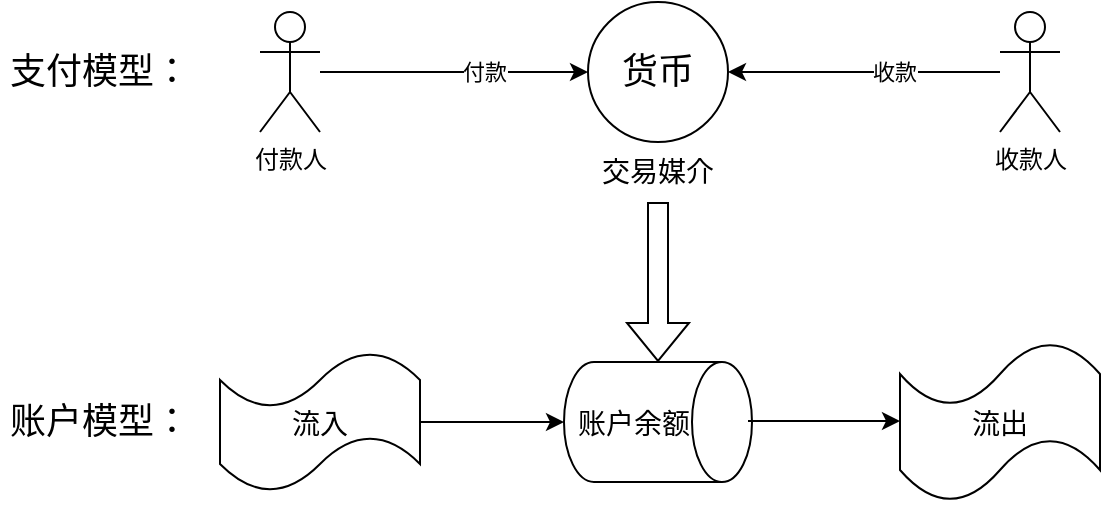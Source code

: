 <mxfile version="20.1.1" type="github"><diagram id="f6H1rkS5LVtp8DxBB44C" name="Page-1"><mxGraphModel dx="1422" dy="762" grid="1" gridSize="10" guides="1" tooltips="1" connect="1" arrows="1" fold="1" page="1" pageScale="1" pageWidth="827" pageHeight="1169" math="0" shadow="0"><root><mxCell id="0"/><mxCell id="1" parent="0"/><mxCell id="CPrKHJD8Jtr9ogx_GKBD-1" value="付款人" style="shape=umlActor;verticalLabelPosition=bottom;verticalAlign=top;html=1;outlineConnect=0;" vertex="1" parent="1"><mxGeometry x="180" y="220" width="30" height="60" as="geometry"/></mxCell><mxCell id="CPrKHJD8Jtr9ogx_GKBD-2" value="收款人" style="shape=umlActor;verticalLabelPosition=bottom;verticalAlign=top;html=1;outlineConnect=0;" vertex="1" parent="1"><mxGeometry x="550" y="220" width="30" height="60" as="geometry"/></mxCell><mxCell id="CPrKHJD8Jtr9ogx_GKBD-4" value="&lt;font style=&quot;font-size: 18px;&quot;&gt;货币&lt;/font&gt;" style="ellipse;whiteSpace=wrap;html=1;aspect=fixed;" vertex="1" parent="1"><mxGeometry x="344" y="215" width="70" height="70" as="geometry"/></mxCell><mxCell id="CPrKHJD8Jtr9ogx_GKBD-5" value="" style="endArrow=classic;html=1;rounded=0;entryX=0;entryY=0.5;entryDx=0;entryDy=0;" edge="1" parent="1" target="CPrKHJD8Jtr9ogx_GKBD-4"><mxGeometry relative="1" as="geometry"><mxPoint x="210" y="250" as="sourcePoint"/><mxPoint x="280" y="250" as="targetPoint"/></mxGeometry></mxCell><mxCell id="CPrKHJD8Jtr9ogx_GKBD-6" value="付款" style="edgeLabel;resizable=0;html=1;align=center;verticalAlign=middle;" connectable="0" vertex="1" parent="CPrKHJD8Jtr9ogx_GKBD-5"><mxGeometry relative="1" as="geometry"><mxPoint x="15" as="offset"/></mxGeometry></mxCell><mxCell id="CPrKHJD8Jtr9ogx_GKBD-8" value="" style="endArrow=classic;html=1;rounded=0;entryX=1;entryY=0.5;entryDx=0;entryDy=0;" edge="1" parent="1" source="CPrKHJD8Jtr9ogx_GKBD-2" target="CPrKHJD8Jtr9ogx_GKBD-4"><mxGeometry relative="1" as="geometry"><mxPoint x="414" y="249.5" as="sourcePoint"/><mxPoint x="548" y="249.5" as="targetPoint"/></mxGeometry></mxCell><mxCell id="CPrKHJD8Jtr9ogx_GKBD-9" value="收款" style="edgeLabel;resizable=0;html=1;align=center;verticalAlign=middle;" connectable="0" vertex="1" parent="CPrKHJD8Jtr9ogx_GKBD-8"><mxGeometry relative="1" as="geometry"><mxPoint x="15" as="offset"/></mxGeometry></mxCell><mxCell id="CPrKHJD8Jtr9ogx_GKBD-12" value="&lt;font style=&quot;font-size: 14px;&quot;&gt;交易媒介&lt;/font&gt;" style="text;html=1;strokeColor=none;fillColor=none;align=center;verticalAlign=middle;whiteSpace=wrap;rounded=0;" vertex="1" parent="1"><mxGeometry x="349" y="285" width="60" height="30" as="geometry"/></mxCell><mxCell id="CPrKHJD8Jtr9ogx_GKBD-13" value="&lt;font style=&quot;font-size: 18px;&quot;&gt;支付模型：&lt;/font&gt;" style="text;html=1;strokeColor=none;fillColor=none;align=center;verticalAlign=middle;whiteSpace=wrap;rounded=0;" vertex="1" parent="1"><mxGeometry x="50" y="235" width="100" height="30" as="geometry"/></mxCell><mxCell id="CPrKHJD8Jtr9ogx_GKBD-20" value="" style="edgeStyle=orthogonalEdgeStyle;rounded=0;orthogonalLoop=1;jettySize=auto;html=1;fontSize=18;" edge="1" parent="1" source="CPrKHJD8Jtr9ogx_GKBD-15" target="CPrKHJD8Jtr9ogx_GKBD-17"><mxGeometry relative="1" as="geometry"/></mxCell><mxCell id="CPrKHJD8Jtr9ogx_GKBD-15" value="&lt;font style=&quot;font-size: 14px;&quot;&gt;流入&lt;/font&gt;" style="shape=tape;whiteSpace=wrap;html=1;fontSize=18;" vertex="1" parent="1"><mxGeometry x="160" y="390" width="100" height="70" as="geometry"/></mxCell><mxCell id="CPrKHJD8Jtr9ogx_GKBD-16" value="&lt;font style=&quot;font-size: 14px;&quot;&gt;流出&lt;/font&gt;" style="shape=tape;whiteSpace=wrap;html=1;fontSize=18;" vertex="1" parent="1"><mxGeometry x="500" y="385" width="100" height="80" as="geometry"/></mxCell><mxCell id="CPrKHJD8Jtr9ogx_GKBD-17" value="&lt;font style=&quot;font-size: 14px;&quot;&gt;账户余额&lt;/font&gt;" style="shape=cylinder3;whiteSpace=wrap;html=1;boundedLbl=1;backgroundOutline=1;size=15;fontSize=18;direction=south;" vertex="1" parent="1"><mxGeometry x="332" y="395" width="94" height="60" as="geometry"/></mxCell><mxCell id="CPrKHJD8Jtr9ogx_GKBD-23" value="&lt;font style=&quot;font-size: 18px;&quot;&gt;账户模型：&lt;/font&gt;" style="text;html=1;strokeColor=none;fillColor=none;align=center;verticalAlign=middle;whiteSpace=wrap;rounded=0;" vertex="1" parent="1"><mxGeometry x="50" y="410" width="100" height="30" as="geometry"/></mxCell><mxCell id="CPrKHJD8Jtr9ogx_GKBD-24" value="" style="edgeStyle=orthogonalEdgeStyle;rounded=0;orthogonalLoop=1;jettySize=auto;html=1;fontSize=18;" edge="1" parent="1" target="CPrKHJD8Jtr9ogx_GKBD-16"><mxGeometry relative="1" as="geometry"><mxPoint x="424" y="424.5" as="sourcePoint"/><mxPoint x="494" y="424.5" as="targetPoint"/></mxGeometry></mxCell><mxCell id="CPrKHJD8Jtr9ogx_GKBD-30" value="" style="shape=flexArrow;endArrow=classic;html=1;rounded=0;fontSize=14;exitX=0.5;exitY=1;exitDx=0;exitDy=0;" edge="1" parent="1" source="CPrKHJD8Jtr9ogx_GKBD-12" target="CPrKHJD8Jtr9ogx_GKBD-17"><mxGeometry width="50" height="50" relative="1" as="geometry"><mxPoint x="370" y="330" as="sourcePoint"/><mxPoint x="420" y="280" as="targetPoint"/></mxGeometry></mxCell></root></mxGraphModel></diagram></mxfile>
